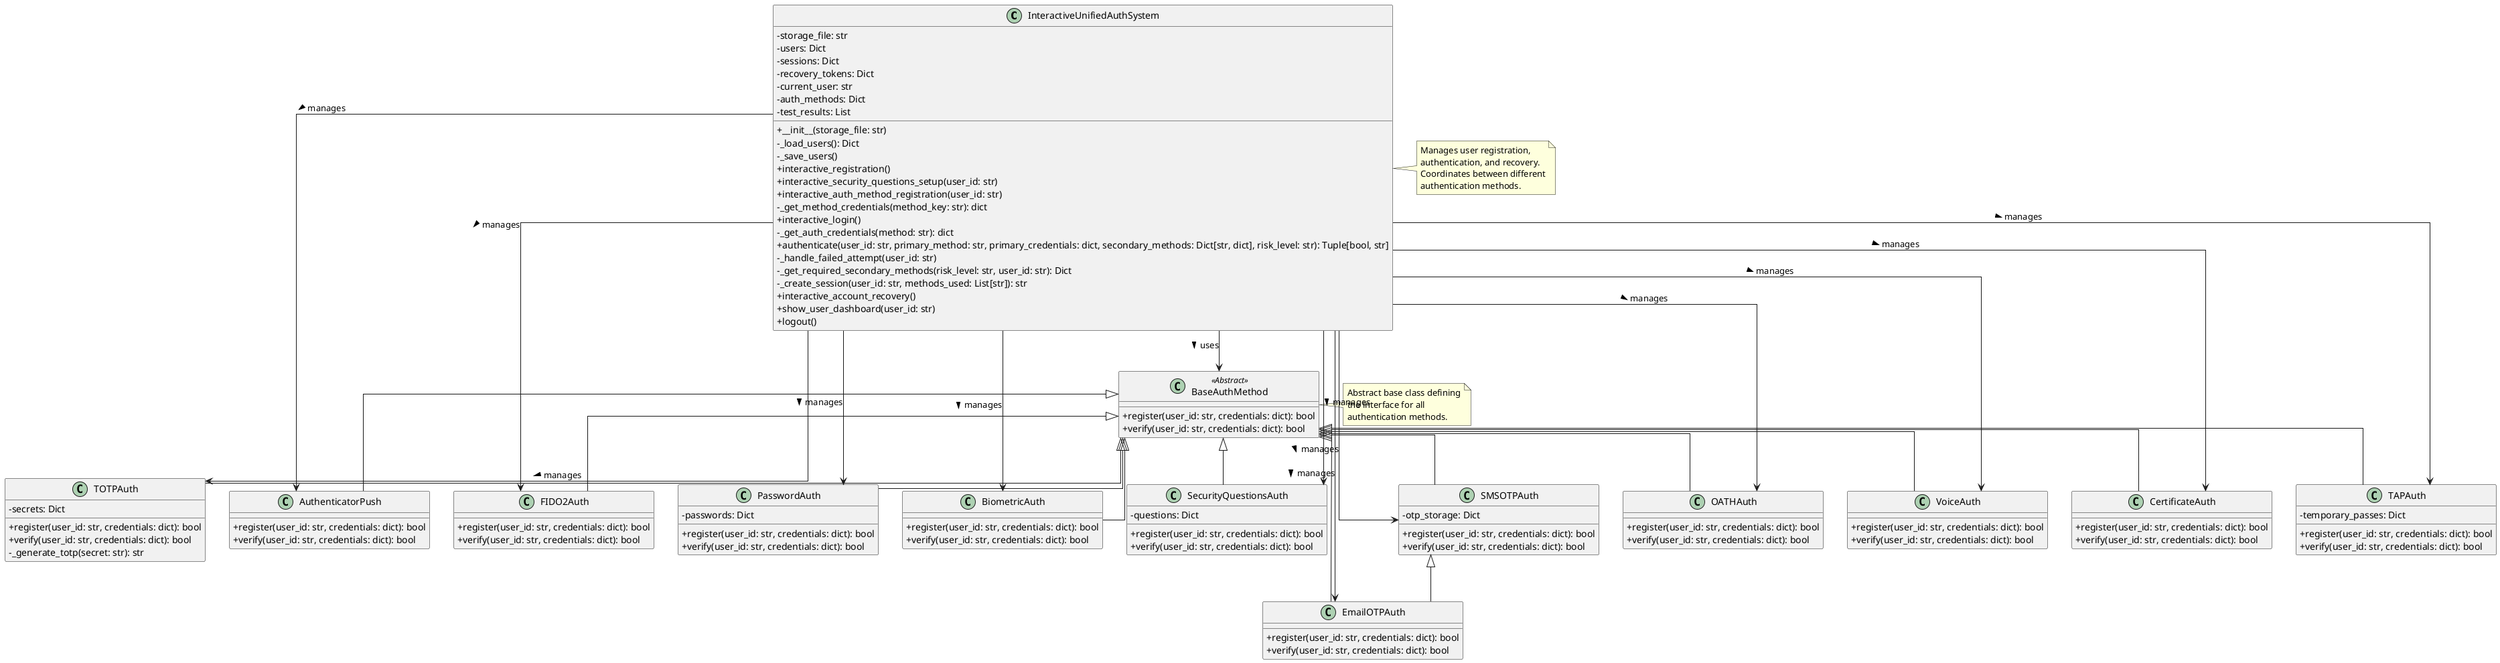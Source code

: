 @startuml
' Unified Authentication System - Class Diagram'

skinparam classAttributeIconSize 0
skinparam linetype ortho

class InteractiveUnifiedAuthSystem {
    - storage_file: str
    - users: Dict
    - sessions: Dict
    - recovery_tokens: Dict
    - current_user: str
    - auth_methods: Dict
    - test_results: List
    + __init__(storage_file: str)
    - _load_users(): Dict
    - _save_users()
    + interactive_registration()
    + interactive_security_questions_setup(user_id: str)
    + interactive_auth_method_registration(user_id: str)
    - _get_method_credentials(method_key: str): dict
    + interactive_login()
    - _get_auth_credentials(method: str): dict
    + authenticate(user_id: str, primary_method: str, primary_credentials: dict, secondary_methods: Dict[str, dict], risk_level: str): Tuple[bool, str]
    - _handle_failed_attempt(user_id: str)
    - _get_required_secondary_methods(risk_level: str, user_id: str): Dict
    - _create_session(user_id: str, methods_used: List[str]): str
    + interactive_account_recovery()
    + show_user_dashboard(user_id: str)
    + logout()
}

class BaseAuthMethod <<Abstract>> {
    + register(user_id: str, credentials: dict): bool
    + verify(user_id: str, credentials: dict): bool
}

class PasswordAuth {
    - passwords: Dict
    + register(user_id: str, credentials: dict): bool
    + verify(user_id: str, credentials: dict): bool
}

class TOTPAuth {
    - secrets: Dict
    + register(user_id: str, credentials: dict): bool
    + verify(user_id: str, credentials: dict): bool
    - _generate_totp(secret: str): str
}

class SMSOTPAuth {
    - otp_storage: Dict
    + register(user_id: str, credentials: dict): bool
    + verify(user_id: str, credentials: dict): bool
}

class EmailOTPAuth {
    + register(user_id: str, credentials: dict): bool
    + verify(user_id: str, credentials: dict): bool
}

class AuthenticatorPush {
    + register(user_id: str, credentials: dict): bool
    + verify(user_id: str, credentials: dict): bool
}

class FIDO2Auth {
    + register(user_id: str, credentials: dict): bool
    + verify(user_id: str, credentials: dict): bool
}

class BiometricAuth {
    + register(user_id: str, credentials: dict): bool
    + verify(user_id: str, credentials: dict): bool
}

class SecurityQuestionsAuth {
    - questions: Dict
    + register(user_id: str, credentials: dict): bool
    + verify(user_id: str, credentials: dict): bool
}

class OATHAuth {
    + register(user_id: str, credentials: dict): bool
    + verify(user_id: str, credentials: dict): bool
}

class VoiceAuth {
    + register(user_id: str, credentials: dict): bool
    + verify(user_id: str, credentials: dict): bool
}

class CertificateAuth {
    + register(user_id: str, credentials: dict): bool
    + verify(user_id: str, credentials: dict): bool
}

class TAPAuth {
    - temporary_passes: Dict
    + register(user_id: str, credentials: dict): bool
    + verify(user_id: str, credentials: dict): bool
}

' Relationships
BaseAuthMethod <|-- PasswordAuth
BaseAuthMethod <|-- TOTPAuth
BaseAuthMethod <|-- SMSOTPAuth
BaseAuthMethod <|-- EmailOTPAuth
BaseAuthMethod <|-- AuthenticatorPush
BaseAuthMethod <|-- FIDO2Auth
BaseAuthMethod <|-- BiometricAuth
BaseAuthMethod <|-- SecurityQuestionsAuth
BaseAuthMethod <|-- OATHAuth
BaseAuthMethod <|-- VoiceAuth
BaseAuthMethod <|-- CertificateAuth
BaseAuthMethod <|-- TAPAuth

SMSOTPAuth <|-- EmailOTPAuth

InteractiveUnifiedAuthSystem --> BaseAuthMethod : uses >
InteractiveUnifiedAuthSystem --> PasswordAuth : manages >
InteractiveUnifiedAuthSystem --> TOTPAuth : manages >
InteractiveUnifiedAuthSystem --> SMSOTPAuth : manages >
InteractiveUnifiedAuthSystem --> EmailOTPAuth : manages >
InteractiveUnifiedAuthSystem --> AuthenticatorPush : manages >
InteractiveUnifiedAuthSystem --> FIDO2Auth : manages >
InteractiveUnifiedAuthSystem --> BiometricAuth : manages >
InteractiveUnifiedAuthSystem --> SecurityQuestionsAuth : manages >
InteractiveUnifiedAuthSystem --> OATHAuth : manages >
InteractiveUnifiedAuthSystem --> VoiceAuth : manages >
InteractiveUnifiedAuthSystem --> CertificateAuth : manages >
InteractiveUnifiedAuthSystem --> TAPAuth : manages >

note right of InteractiveUnifiedAuthSystem
  Manages user registration,
  authentication, and recovery.
  Coordinates between different
  authentication methods.
end note

note right of BaseAuthMethod
  Abstract base class defining
  the interface for all
  authentication methods.
end note

@enduml